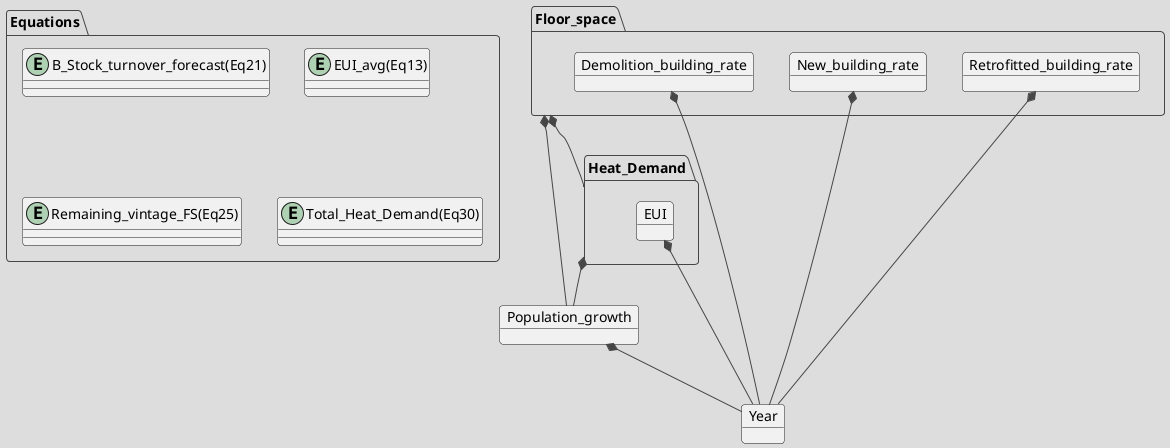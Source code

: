 @startuml Building_Stock_classes

' Theme of choice
!theme toy

' ----------------------------------------------------------

' Model dependencies description
package Floor_space
{
    object Demolition_building_rate
    object New_building_rate
    object Retrofitted_building_rate
}

package Heat_Demand
{
   object EUI
}

package Equations
{
    entity B_Stock_turnover_forecast(Eq21)
    entity EUI_avg(Eq13)
    entity Remaining_vintage_FS(Eq25)
    entity Total_Heat_Demand(Eq30)
}

object Year
object Population_growth

' Relationships
Population_growth *-- Year
Demolition_building_rate *-- Year
Retrofitted_building_rate *-- Year
New_building_rate *-- Year
EUI *-- Year

Floor_space *-- Heat_Demand
Floor_space *-- Population_growth
Heat_Demand *-- Population_growth

' ----------------------------------------------------------

' Splitting here to create a page for packages and one for the class itself
newpage

' Vintages class
class Vintage 
{
    
    ' Class attributes
    - __vintage_history : Pandas DataFrame
    - __vintage : list
    - __new_floor_space : list
    - __demo_floor_space : list
    - __retrofit_floor_space : list
    - __total_floor_space : list
    - __start_year : integer (from _init_() method)
    - __starting_stock : float (from _init_() method)
    - __space_HD : list
    - __water_HD : list
    - __population : integer

    ================================
    ' Class methods
    - _init(s_year, starting_building_stock=284.09)_ -->> None
    + reset_vintage() -->> None
    + add_to_vintage(vintage end) -->> None
    + add_FS() -->> None
    + change_vintage_period(new_y, new_end_y) -->> None
    + check_vintage(type="total", current=True) -->> None
    + get_avg_EUI() -->> None


}

' Notes
note right of Vintage::DataFrame
    These are the class attributes (internal variables)
end note

note right of Vintage::None
    These are the class methods (functions)
end note

' ----------------------------------------------------------

@enduml